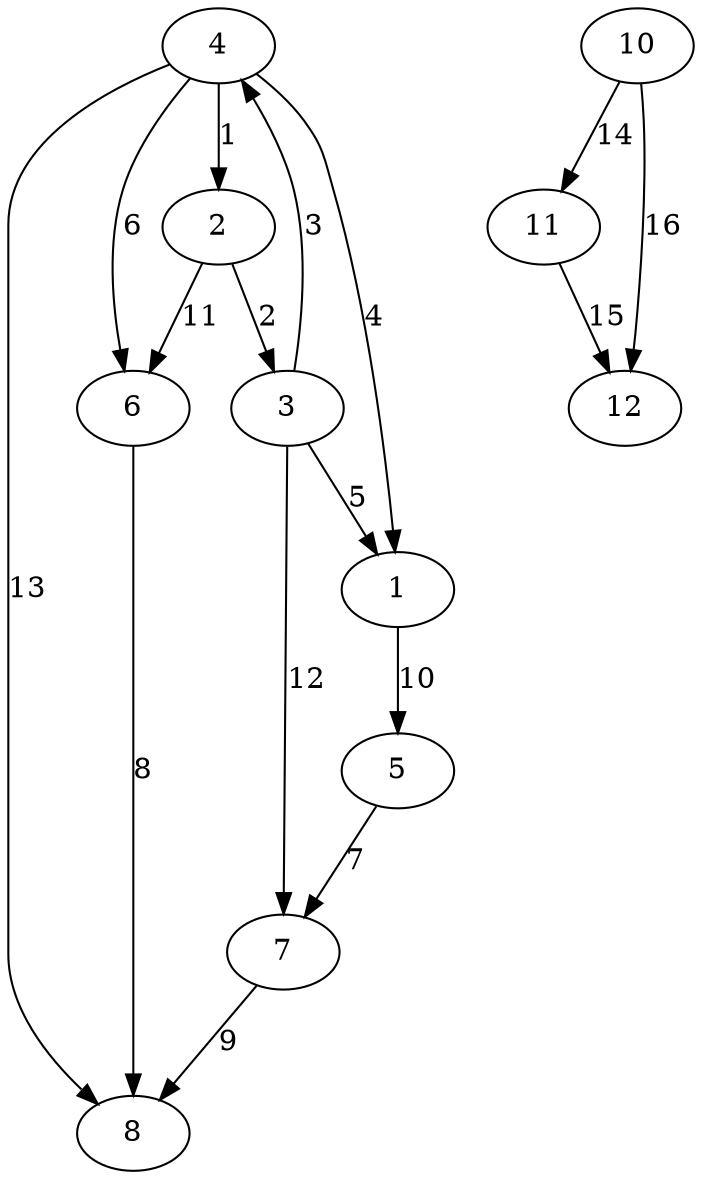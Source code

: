 digraph {4 -> 2[label="1"];2 -> 3[label="2"];3 -> 4[label="3"];4 -> 1[label="4"];3 -> 1[label="5"];4 -> 6[label="6"];5 -> 7[label="7"];6 -> 8[label="8"];7 -> 8[label="9"];1 -> 5[label="10"];2 -> 6[label="11"];3 -> 7[label="12"];4 -> 8[label="13"];10 -> 11[label="14"];11 -> 12[label="15"];10 -> 12[label="16"];}